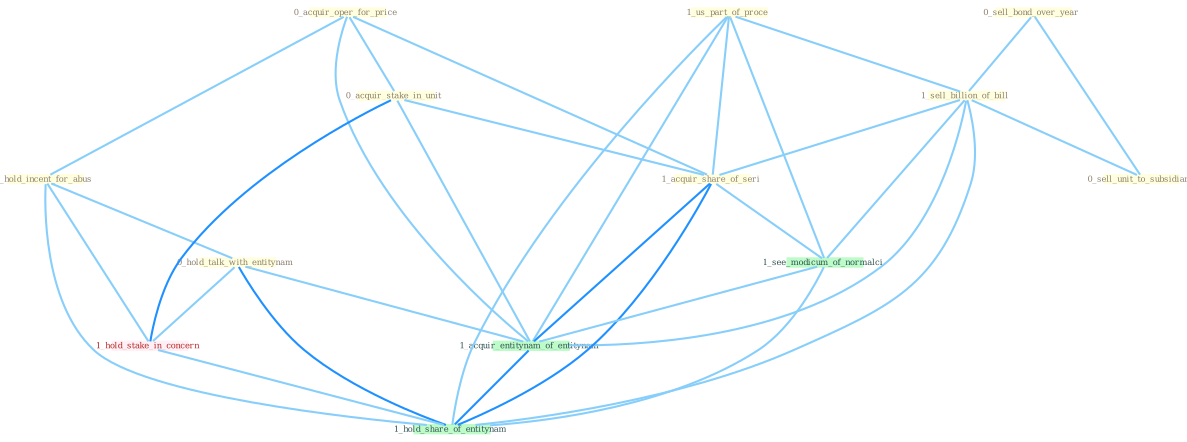 Graph G{ 
    node
    [shape=polygon,style=filled,width=.5,height=.06,color="#BDFCC9",fixedsize=true,fontsize=4,
    fontcolor="#2f4f4f"];
    {node
    [color="#ffffe0", fontcolor="#8b7d6b"] "1_us_part_of_proce " "0_acquir_oper_for_price " "0_sell_bond_over_year " "1_hold_incent_for_abus " "0_hold_talk_with_entitynam " "1_sell_billion_of_bill " "0_acquir_stake_in_unit " "1_acquir_share_of_seri " "0_sell_unit_to_subsidiari "}
{node [color="#fff0f5", fontcolor="#b22222"] "1_hold_stake_in_concern "}
edge [color="#B0E2FF"];

	"1_us_part_of_proce " -- "1_sell_billion_of_bill " [w="1", color="#87cefa" ];
	"1_us_part_of_proce " -- "1_acquir_share_of_seri " [w="1", color="#87cefa" ];
	"1_us_part_of_proce " -- "1_see_modicum_of_normalci " [w="1", color="#87cefa" ];
	"1_us_part_of_proce " -- "1_acquir_entitynam_of_entitynam " [w="1", color="#87cefa" ];
	"1_us_part_of_proce " -- "1_hold_share_of_entitynam " [w="1", color="#87cefa" ];
	"0_acquir_oper_for_price " -- "1_hold_incent_for_abus " [w="1", color="#87cefa" ];
	"0_acquir_oper_for_price " -- "0_acquir_stake_in_unit " [w="1", color="#87cefa" ];
	"0_acquir_oper_for_price " -- "1_acquir_share_of_seri " [w="1", color="#87cefa" ];
	"0_acquir_oper_for_price " -- "1_acquir_entitynam_of_entitynam " [w="1", color="#87cefa" ];
	"0_sell_bond_over_year " -- "1_sell_billion_of_bill " [w="1", color="#87cefa" ];
	"0_sell_bond_over_year " -- "0_sell_unit_to_subsidiari " [w="1", color="#87cefa" ];
	"1_hold_incent_for_abus " -- "0_hold_talk_with_entitynam " [w="1", color="#87cefa" ];
	"1_hold_incent_for_abus " -- "1_hold_stake_in_concern " [w="1", color="#87cefa" ];
	"1_hold_incent_for_abus " -- "1_hold_share_of_entitynam " [w="1", color="#87cefa" ];
	"0_hold_talk_with_entitynam " -- "1_hold_stake_in_concern " [w="1", color="#87cefa" ];
	"0_hold_talk_with_entitynam " -- "1_acquir_entitynam_of_entitynam " [w="1", color="#87cefa" ];
	"0_hold_talk_with_entitynam " -- "1_hold_share_of_entitynam " [w="2", color="#1e90ff" , len=0.8];
	"1_sell_billion_of_bill " -- "1_acquir_share_of_seri " [w="1", color="#87cefa" ];
	"1_sell_billion_of_bill " -- "0_sell_unit_to_subsidiari " [w="1", color="#87cefa" ];
	"1_sell_billion_of_bill " -- "1_see_modicum_of_normalci " [w="1", color="#87cefa" ];
	"1_sell_billion_of_bill " -- "1_acquir_entitynam_of_entitynam " [w="1", color="#87cefa" ];
	"1_sell_billion_of_bill " -- "1_hold_share_of_entitynam " [w="1", color="#87cefa" ];
	"0_acquir_stake_in_unit " -- "1_acquir_share_of_seri " [w="1", color="#87cefa" ];
	"0_acquir_stake_in_unit " -- "1_hold_stake_in_concern " [w="2", color="#1e90ff" , len=0.8];
	"0_acquir_stake_in_unit " -- "1_acquir_entitynam_of_entitynam " [w="1", color="#87cefa" ];
	"1_acquir_share_of_seri " -- "1_see_modicum_of_normalci " [w="1", color="#87cefa" ];
	"1_acquir_share_of_seri " -- "1_acquir_entitynam_of_entitynam " [w="2", color="#1e90ff" , len=0.8];
	"1_acquir_share_of_seri " -- "1_hold_share_of_entitynam " [w="2", color="#1e90ff" , len=0.8];
	"1_hold_stake_in_concern " -- "1_hold_share_of_entitynam " [w="1", color="#87cefa" ];
	"1_see_modicum_of_normalci " -- "1_acquir_entitynam_of_entitynam " [w="1", color="#87cefa" ];
	"1_see_modicum_of_normalci " -- "1_hold_share_of_entitynam " [w="1", color="#87cefa" ];
	"1_acquir_entitynam_of_entitynam " -- "1_hold_share_of_entitynam " [w="2", color="#1e90ff" , len=0.8];
}